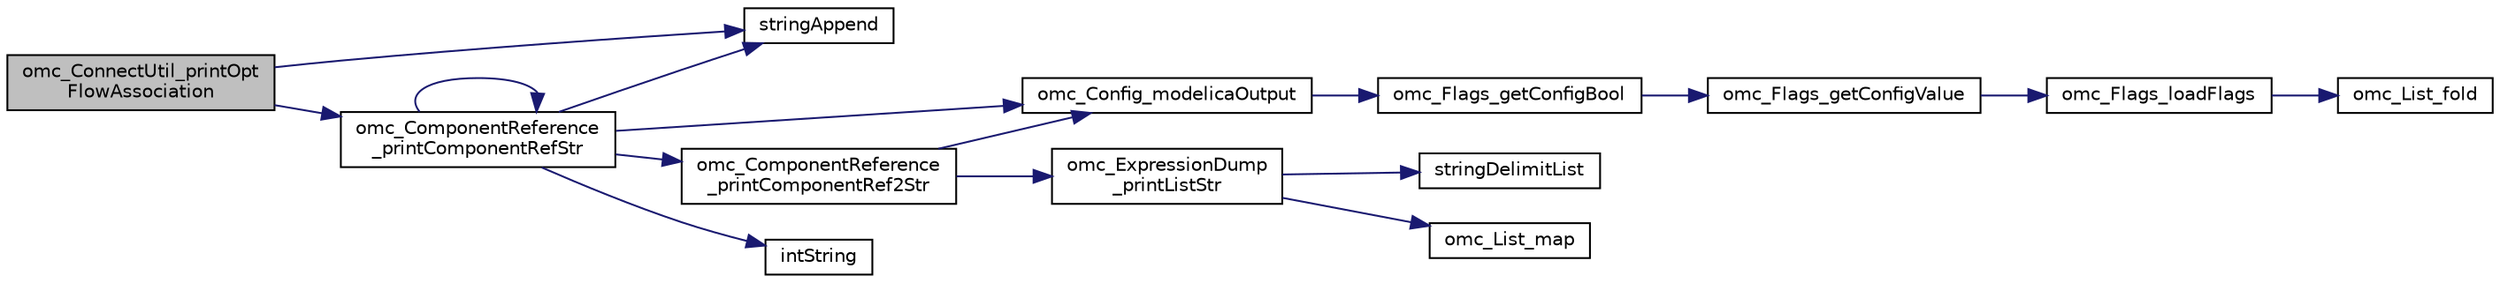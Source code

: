 digraph "omc_ConnectUtil_printOptFlowAssociation"
{
  edge [fontname="Helvetica",fontsize="10",labelfontname="Helvetica",labelfontsize="10"];
  node [fontname="Helvetica",fontsize="10",shape=record];
  rankdir="LR";
  Node3460 [label="omc_ConnectUtil_printOpt\lFlowAssociation",height=0.2,width=0.4,color="black", fillcolor="grey75", style="filled", fontcolor="black"];
  Node3460 -> Node3461 [color="midnightblue",fontsize="10",style="solid",fontname="Helvetica"];
  Node3461 [label="stringAppend",height=0.2,width=0.4,color="black", fillcolor="white", style="filled",URL="$d7/deb/build_2include_2omc_2c_2util_2modelica__string_8c.html#a751007abc59e9ca7978f2af10a0c814f"];
  Node3460 -> Node3462 [color="midnightblue",fontsize="10",style="solid",fontname="Helvetica"];
  Node3462 [label="omc_ComponentReference\l_printComponentRefStr",height=0.2,width=0.4,color="black", fillcolor="white", style="filled",URL="$d9/d14/_component_reference_8c.html#ad55924d78e0d18d1b2ba420131a7f489"];
  Node3462 -> Node3463 [color="midnightblue",fontsize="10",style="solid",fontname="Helvetica"];
  Node3463 [label="omc_ComponentReference\l_printComponentRef2Str",height=0.2,width=0.4,color="black", fillcolor="white", style="filled",URL="$d9/d14/_component_reference_8c.html#a3b4ee994a40114638276f414aef5f436"];
  Node3463 -> Node3464 [color="midnightblue",fontsize="10",style="solid",fontname="Helvetica"];
  Node3464 [label="omc_Config_modelicaOutput",height=0.2,width=0.4,color="black", fillcolor="white", style="filled",URL="$d1/d5c/_config_8c.html#a4284e37cd03c9c5a3fd200be81c3152d"];
  Node3464 -> Node3465 [color="midnightblue",fontsize="10",style="solid",fontname="Helvetica"];
  Node3465 [label="omc_Flags_getConfigBool",height=0.2,width=0.4,color="black", fillcolor="white", style="filled",URL="$d3/db3/_flags_8c.html#abc3d84cf6e1cf18f0cec0f052e7c85d9"];
  Node3465 -> Node3466 [color="midnightblue",fontsize="10",style="solid",fontname="Helvetica"];
  Node3466 [label="omc_Flags_getConfigValue",height=0.2,width=0.4,color="black", fillcolor="white", style="filled",URL="$d3/db3/_flags_8c.html#a96ba70d54b6662cf90933a207c0c6b8e"];
  Node3466 -> Node3467 [color="midnightblue",fontsize="10",style="solid",fontname="Helvetica"];
  Node3467 [label="omc_Flags_loadFlags",height=0.2,width=0.4,color="black", fillcolor="white", style="filled",URL="$d3/db3/_flags_8c.html#a760d66f53b65ac257876ca0f6308f09f"];
  Node3467 -> Node3468 [color="midnightblue",fontsize="10",style="solid",fontname="Helvetica"];
  Node3468 [label="omc_List_fold",height=0.2,width=0.4,color="black", fillcolor="white", style="filled",URL="$da/d72/_compiler_2boot_2build_2list_8c.html#a3ec1ee3a5ff53be9af368e290be09182"];
  Node3463 -> Node3469 [color="midnightblue",fontsize="10",style="solid",fontname="Helvetica"];
  Node3469 [label="omc_ExpressionDump\l_printListStr",height=0.2,width=0.4,color="black", fillcolor="white", style="filled",URL="$d8/d16/_expression_dump_8c.html#ab0f49b2293eca0843549a3c91f34aa73"];
  Node3469 -> Node3470 [color="midnightblue",fontsize="10",style="solid",fontname="Helvetica"];
  Node3470 [label="stringDelimitList",height=0.2,width=0.4,color="black", fillcolor="white", style="filled",URL="$d2/d57/build_2include_2omc_2c_2meta_2meta__modelica__builtin_8h.html#a6f570947bebe207c25a64ea25f5ca884"];
  Node3469 -> Node3471 [color="midnightblue",fontsize="10",style="solid",fontname="Helvetica"];
  Node3471 [label="omc_List_map",height=0.2,width=0.4,color="black", fillcolor="white", style="filled",URL="$da/d72/_compiler_2boot_2build_2list_8c.html#a70628b2c3fb199a118f80777135940ee"];
  Node3462 -> Node3461 [color="midnightblue",fontsize="10",style="solid",fontname="Helvetica"];
  Node3462 -> Node3472 [color="midnightblue",fontsize="10",style="solid",fontname="Helvetica"];
  Node3472 [label="intString",height=0.2,width=0.4,color="black", fillcolor="white", style="filled",URL="$d2/d57/build_2include_2omc_2c_2meta_2meta__modelica__builtin_8h.html#a751bf2360cb3df6de97811998890b7ea"];
  Node3462 -> Node3464 [color="midnightblue",fontsize="10",style="solid",fontname="Helvetica"];
  Node3462 -> Node3462 [color="midnightblue",fontsize="10",style="solid",fontname="Helvetica"];
}
